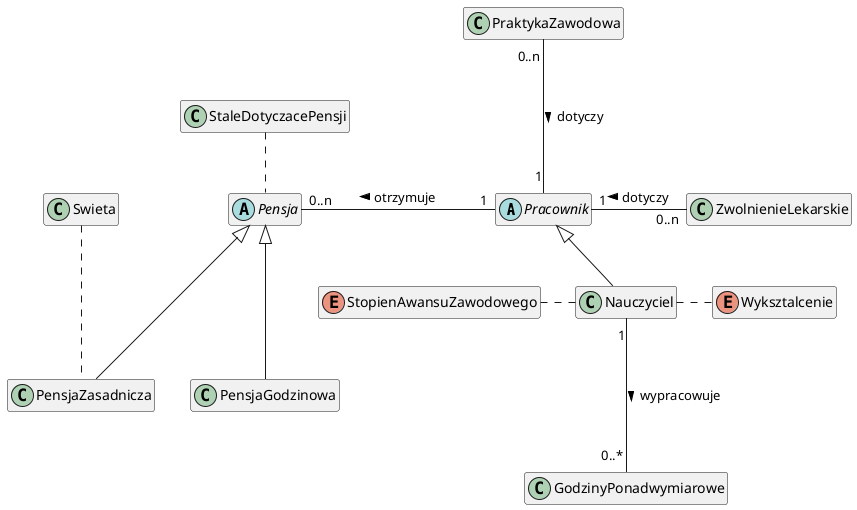 @startuml

hide empty members

abstract class Pracownik{

}
class Nauczyciel extends Pracownik{
}

abstract class Pensja{}

enum StopienAwansuZawodowego {}
enum Wyksztalcenie {}

class ZwolnienieLekarskie{}

class PraktykaZawodowa{}

class PensjaZasadnicza {}

class PensjaGodzinowa {}

class Swieta{}

Pracownik  "1" -left-- "0..n" Pensja : > otrzymuje

Pracownik "1" -up-- "0..n" PraktykaZawodowa : < dotyczy

Pracownik "1" -right-- "0..n" ZwolnienieLekarskie : < dotyczy

PensjaZasadnicza -up--|> Pensja
PensjaGodzinowa -up--|> Pensja

Swieta -down.. PensjaZasadnicza

StaleDotyczacePensji .. Pensja

StopienAwansuZawodowego -right.. Nauczyciel

Wyksztalcenie -left.. Nauczyciel

Nauczyciel "1" --- "0..*" GodzinyPonadwymiarowe : > wypracowuje

@enduml